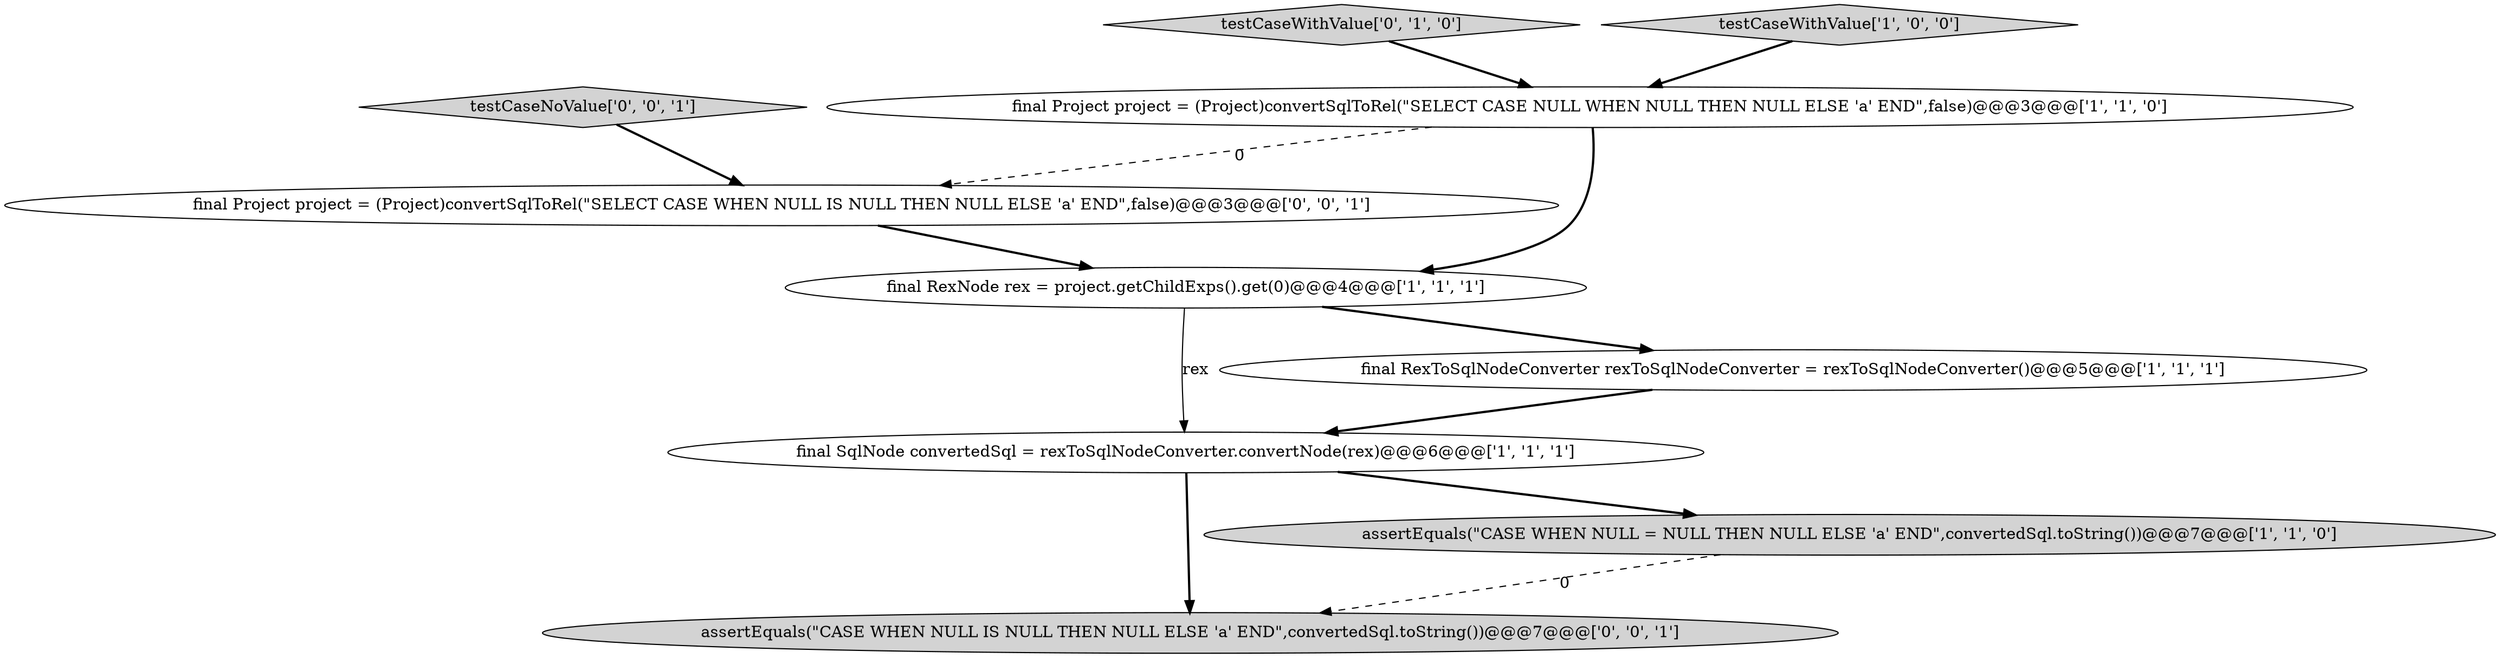 digraph {
8 [style = filled, label = "assertEquals(\"CASE WHEN NULL IS NULL THEN NULL ELSE 'a' END\",convertedSql.toString())@@@7@@@['0', '0', '1']", fillcolor = lightgray, shape = ellipse image = "AAA0AAABBB3BBB"];
2 [style = filled, label = "final SqlNode convertedSql = rexToSqlNodeConverter.convertNode(rex)@@@6@@@['1', '1', '1']", fillcolor = white, shape = ellipse image = "AAA0AAABBB1BBB"];
4 [style = filled, label = "final RexToSqlNodeConverter rexToSqlNodeConverter = rexToSqlNodeConverter()@@@5@@@['1', '1', '1']", fillcolor = white, shape = ellipse image = "AAA0AAABBB1BBB"];
6 [style = filled, label = "testCaseWithValue['0', '1', '0']", fillcolor = lightgray, shape = diamond image = "AAA0AAABBB2BBB"];
1 [style = filled, label = "final RexNode rex = project.getChildExps().get(0)@@@4@@@['1', '1', '1']", fillcolor = white, shape = ellipse image = "AAA0AAABBB1BBB"];
9 [style = filled, label = "testCaseNoValue['0', '0', '1']", fillcolor = lightgray, shape = diamond image = "AAA0AAABBB3BBB"];
3 [style = filled, label = "testCaseWithValue['1', '0', '0']", fillcolor = lightgray, shape = diamond image = "AAA0AAABBB1BBB"];
7 [style = filled, label = "final Project project = (Project)convertSqlToRel(\"SELECT CASE WHEN NULL IS NULL THEN NULL ELSE 'a' END\",false)@@@3@@@['0', '0', '1']", fillcolor = white, shape = ellipse image = "AAA0AAABBB3BBB"];
0 [style = filled, label = "assertEquals(\"CASE WHEN NULL = NULL THEN NULL ELSE 'a' END\",convertedSql.toString())@@@7@@@['1', '1', '0']", fillcolor = lightgray, shape = ellipse image = "AAA0AAABBB1BBB"];
5 [style = filled, label = "final Project project = (Project)convertSqlToRel(\"SELECT CASE NULL WHEN NULL THEN NULL ELSE 'a' END\",false)@@@3@@@['1', '1', '0']", fillcolor = white, shape = ellipse image = "AAA0AAABBB1BBB"];
0->8 [style = dashed, label="0"];
5->1 [style = bold, label=""];
6->5 [style = bold, label=""];
1->4 [style = bold, label=""];
3->5 [style = bold, label=""];
2->0 [style = bold, label=""];
7->1 [style = bold, label=""];
4->2 [style = bold, label=""];
5->7 [style = dashed, label="0"];
1->2 [style = solid, label="rex"];
9->7 [style = bold, label=""];
2->8 [style = bold, label=""];
}
